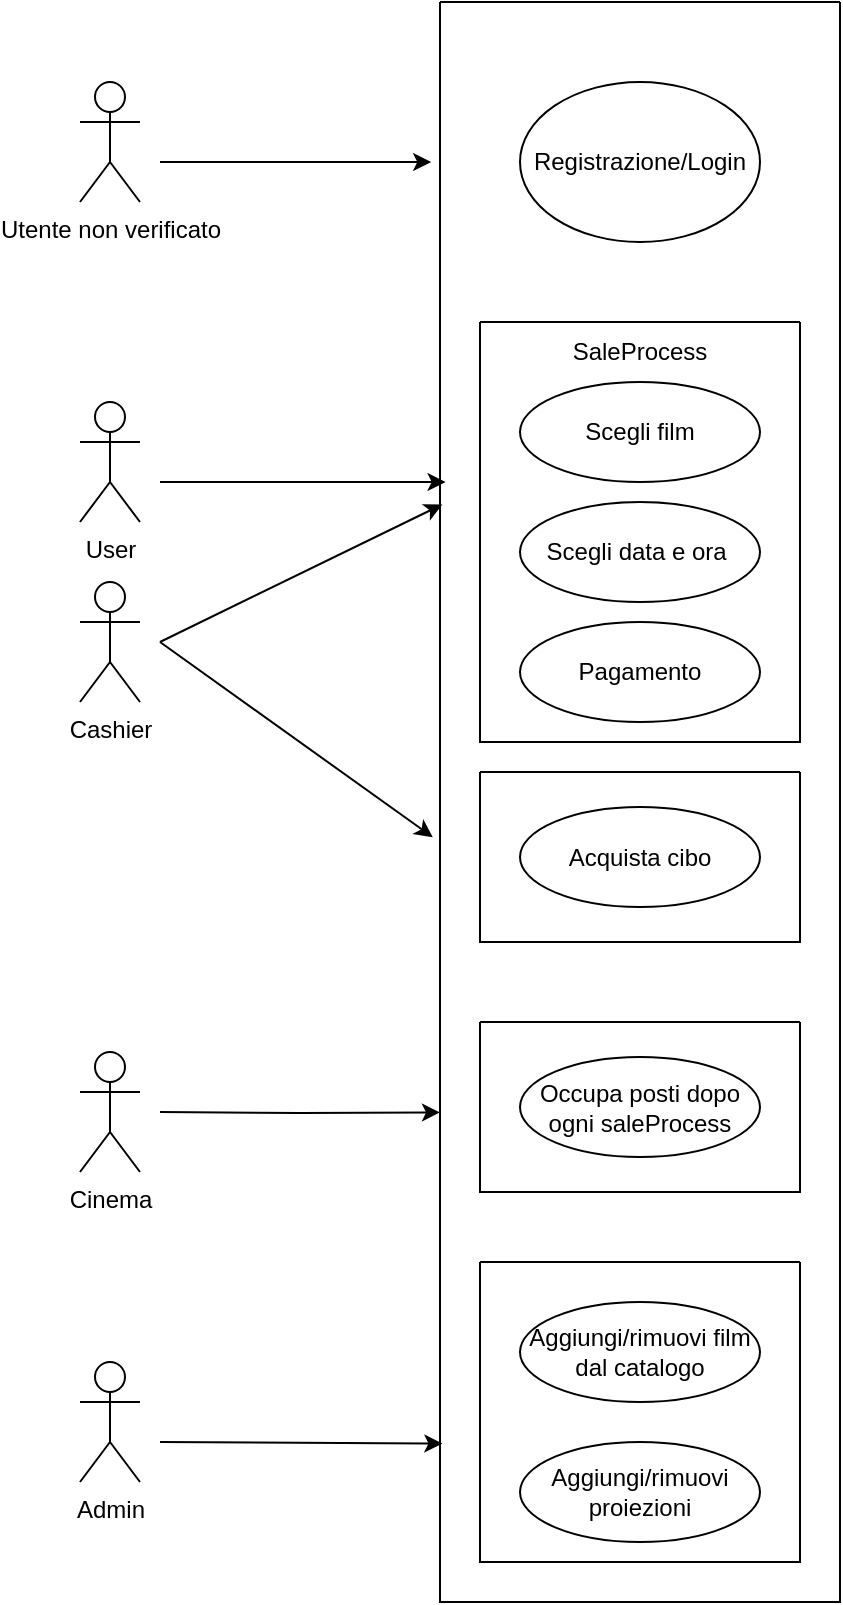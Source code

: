 <mxfile version="22.1.16" type="device">
  <diagram name="Page-1" id="13e1069c-82ec-6db2-03f1-153e76fe0fe0">
    <mxGraphModel dx="1050" dy="621" grid="1" gridSize="10" guides="1" tooltips="1" connect="1" arrows="1" fold="1" page="1" pageScale="1" pageWidth="1100" pageHeight="850" background="none" math="0" shadow="0">
      <root>
        <mxCell id="0" />
        <mxCell id="1" parent="0" />
        <mxCell id="i7xc6WkaaxDnV-srDzdR-1" value="Utente non verificato" style="shape=umlActor;verticalLabelPosition=bottom;verticalAlign=top;html=1;outlineConnect=0;" parent="1" vertex="1">
          <mxGeometry x="280" y="65" width="30" height="60" as="geometry" />
        </mxCell>
        <mxCell id="i7xc6WkaaxDnV-srDzdR-5" value="" style="swimlane;startSize=0;" parent="1" vertex="1">
          <mxGeometry x="460" y="25" width="200" height="800" as="geometry" />
        </mxCell>
        <mxCell id="i7xc6WkaaxDnV-srDzdR-6" value="Registrazione/Login" style="ellipse;whiteSpace=wrap;html=1;" parent="i7xc6WkaaxDnV-srDzdR-5" vertex="1">
          <mxGeometry x="40" y="40" width="120" height="80" as="geometry" />
        </mxCell>
        <mxCell id="i7xc6WkaaxDnV-srDzdR-13" value="" style="swimlane;startSize=0;rounded=0;shadow=0;swimlaneLine=1;fillColor=#CCCCCC;fillStyle=hatch;" parent="i7xc6WkaaxDnV-srDzdR-5" vertex="1">
          <mxGeometry x="20" y="160" width="160" height="210" as="geometry" />
        </mxCell>
        <mxCell id="i7xc6WkaaxDnV-srDzdR-16" value="Scegli film" style="ellipse;whiteSpace=wrap;html=1;" parent="i7xc6WkaaxDnV-srDzdR-13" vertex="1">
          <mxGeometry x="20" y="30" width="120" height="50" as="geometry" />
        </mxCell>
        <mxCell id="i7xc6WkaaxDnV-srDzdR-18" value="Scegli data e ora&amp;nbsp;" style="ellipse;whiteSpace=wrap;html=1;" parent="i7xc6WkaaxDnV-srDzdR-13" vertex="1">
          <mxGeometry x="20" y="90" width="120" height="50" as="geometry" />
        </mxCell>
        <mxCell id="i7xc6WkaaxDnV-srDzdR-19" value="Pagamento" style="ellipse;whiteSpace=wrap;html=1;" parent="i7xc6WkaaxDnV-srDzdR-13" vertex="1">
          <mxGeometry x="20" y="150" width="120" height="50" as="geometry" />
        </mxCell>
        <mxCell id="i7xc6WkaaxDnV-srDzdR-20" value="SaleProcess" style="text;html=1;strokeColor=none;fillColor=none;align=center;verticalAlign=middle;whiteSpace=wrap;rounded=0;" parent="i7xc6WkaaxDnV-srDzdR-13" vertex="1">
          <mxGeometry x="50" width="60" height="30" as="geometry" />
        </mxCell>
        <mxCell id="IGDvaZ3QflcAYOP4HEVr-5" value="" style="swimlane;startSize=0;rounded=0;shadow=0;swimlaneLine=1;fillColor=#CCCCCC;fillStyle=hatch;" parent="i7xc6WkaaxDnV-srDzdR-5" vertex="1">
          <mxGeometry x="20" y="630" width="160" height="150" as="geometry" />
        </mxCell>
        <mxCell id="IGDvaZ3QflcAYOP4HEVr-6" value="Aggiungi/rimuovi film dal catalogo" style="ellipse;whiteSpace=wrap;html=1;" parent="IGDvaZ3QflcAYOP4HEVr-5" vertex="1">
          <mxGeometry x="20" y="20" width="120" height="50" as="geometry" />
        </mxCell>
        <mxCell id="IGDvaZ3QflcAYOP4HEVr-7" value="Aggiungi/rimuovi proiezioni" style="ellipse;whiteSpace=wrap;html=1;" parent="IGDvaZ3QflcAYOP4HEVr-5" vertex="1">
          <mxGeometry x="20" y="90" width="120" height="50" as="geometry" />
        </mxCell>
        <mxCell id="IGDvaZ3QflcAYOP4HEVr-12" value="" style="swimlane;startSize=0;" parent="i7xc6WkaaxDnV-srDzdR-5" vertex="1">
          <mxGeometry x="20" y="385" width="160" height="85" as="geometry" />
        </mxCell>
        <mxCell id="IGDvaZ3QflcAYOP4HEVr-13" value="Acquista cibo" style="ellipse;whiteSpace=wrap;html=1;" parent="IGDvaZ3QflcAYOP4HEVr-12" vertex="1">
          <mxGeometry x="20" y="17.5" width="120" height="50" as="geometry" />
        </mxCell>
        <mxCell id="IGDvaZ3QflcAYOP4HEVr-16" value="" style="swimlane;startSize=0;" parent="i7xc6WkaaxDnV-srDzdR-5" vertex="1">
          <mxGeometry x="20" y="510" width="160" height="85" as="geometry" />
        </mxCell>
        <mxCell id="IGDvaZ3QflcAYOP4HEVr-17" value="Occupa posti dopo ogni saleProcess" style="ellipse;whiteSpace=wrap;html=1;" parent="IGDvaZ3QflcAYOP4HEVr-16" vertex="1">
          <mxGeometry x="20" y="17.5" width="120" height="50" as="geometry" />
        </mxCell>
        <mxCell id="i7xc6WkaaxDnV-srDzdR-8" value="" style="endArrow=classic;html=1;rounded=0;entryX=-0.022;entryY=0.1;entryDx=0;entryDy=0;entryPerimeter=0;" parent="1" target="i7xc6WkaaxDnV-srDzdR-5" edge="1">
          <mxGeometry width="50" height="50" relative="1" as="geometry">
            <mxPoint x="320" y="105" as="sourcePoint" />
            <mxPoint x="370" y="15" as="targetPoint" />
          </mxGeometry>
        </mxCell>
        <mxCell id="i7xc6WkaaxDnV-srDzdR-10" value="User" style="shape=umlActor;verticalLabelPosition=bottom;verticalAlign=top;html=1;outlineConnect=0;" parent="1" vertex="1">
          <mxGeometry x="280" y="225" width="30" height="60" as="geometry" />
        </mxCell>
        <mxCell id="i7xc6WkaaxDnV-srDzdR-11" value="Cashier" style="shape=umlActor;verticalLabelPosition=bottom;verticalAlign=top;html=1;outlineConnect=0;" parent="1" vertex="1">
          <mxGeometry x="280" y="315" width="30" height="60" as="geometry" />
        </mxCell>
        <mxCell id="i7xc6WkaaxDnV-srDzdR-14" value="" style="endArrow=classic;html=1;rounded=0;entryX=0.014;entryY=0.3;entryDx=0;entryDy=0;entryPerimeter=0;" parent="1" target="i7xc6WkaaxDnV-srDzdR-5" edge="1">
          <mxGeometry width="50" height="50" relative="1" as="geometry">
            <mxPoint x="320" y="265" as="sourcePoint" />
            <mxPoint x="460" y="265" as="targetPoint" />
          </mxGeometry>
        </mxCell>
        <mxCell id="i7xc6WkaaxDnV-srDzdR-15" value="" style="endArrow=classic;html=1;rounded=0;entryX=0.006;entryY=0.314;entryDx=0;entryDy=0;entryPerimeter=0;" parent="1" target="i7xc6WkaaxDnV-srDzdR-5" edge="1">
          <mxGeometry width="50" height="50" relative="1" as="geometry">
            <mxPoint x="320" y="345" as="sourcePoint" />
            <mxPoint x="457" y="385" as="targetPoint" />
          </mxGeometry>
        </mxCell>
        <mxCell id="i7xc6WkaaxDnV-srDzdR-21" value="Admin" style="shape=umlActor;verticalLabelPosition=bottom;verticalAlign=top;html=1;outlineConnect=0;" parent="1" vertex="1">
          <mxGeometry x="280" y="705" width="30" height="60" as="geometry" />
        </mxCell>
        <mxCell id="IGDvaZ3QflcAYOP4HEVr-11" value="" style="endArrow=classic;html=1;rounded=0;entryX=0.006;entryY=0.901;entryDx=0;entryDy=0;entryPerimeter=0;" parent="1" target="i7xc6WkaaxDnV-srDzdR-5" edge="1">
          <mxGeometry width="50" height="50" relative="1" as="geometry">
            <mxPoint x="320" y="745" as="sourcePoint" />
            <mxPoint x="370" y="535" as="targetPoint" />
          </mxGeometry>
        </mxCell>
        <mxCell id="IGDvaZ3QflcAYOP4HEVr-14" value="" style="endArrow=classic;html=1;rounded=0;entryX=-0.018;entryY=0.522;entryDx=0;entryDy=0;entryPerimeter=0;" parent="1" target="i7xc6WkaaxDnV-srDzdR-5" edge="1">
          <mxGeometry width="50" height="50" relative="1" as="geometry">
            <mxPoint x="320" y="345" as="sourcePoint" />
            <mxPoint x="370" y="295" as="targetPoint" />
          </mxGeometry>
        </mxCell>
        <mxCell id="IGDvaZ3QflcAYOP4HEVr-18" value="Cinema" style="shape=umlActor;verticalLabelPosition=bottom;verticalAlign=top;html=1;outlineConnect=0;" parent="1" vertex="1">
          <mxGeometry x="280" y="550" width="30" height="60" as="geometry" />
        </mxCell>
        <mxCell id="nZXx3r7vmPvJS99ckU6L-1" style="edgeStyle=orthogonalEdgeStyle;rounded=0;orthogonalLoop=1;jettySize=auto;html=1;entryX=0;entryY=0.694;entryDx=0;entryDy=0;entryPerimeter=0;" edge="1" parent="1" target="i7xc6WkaaxDnV-srDzdR-5">
          <mxGeometry relative="1" as="geometry">
            <mxPoint x="320" y="580" as="sourcePoint" />
          </mxGeometry>
        </mxCell>
      </root>
    </mxGraphModel>
  </diagram>
</mxfile>

